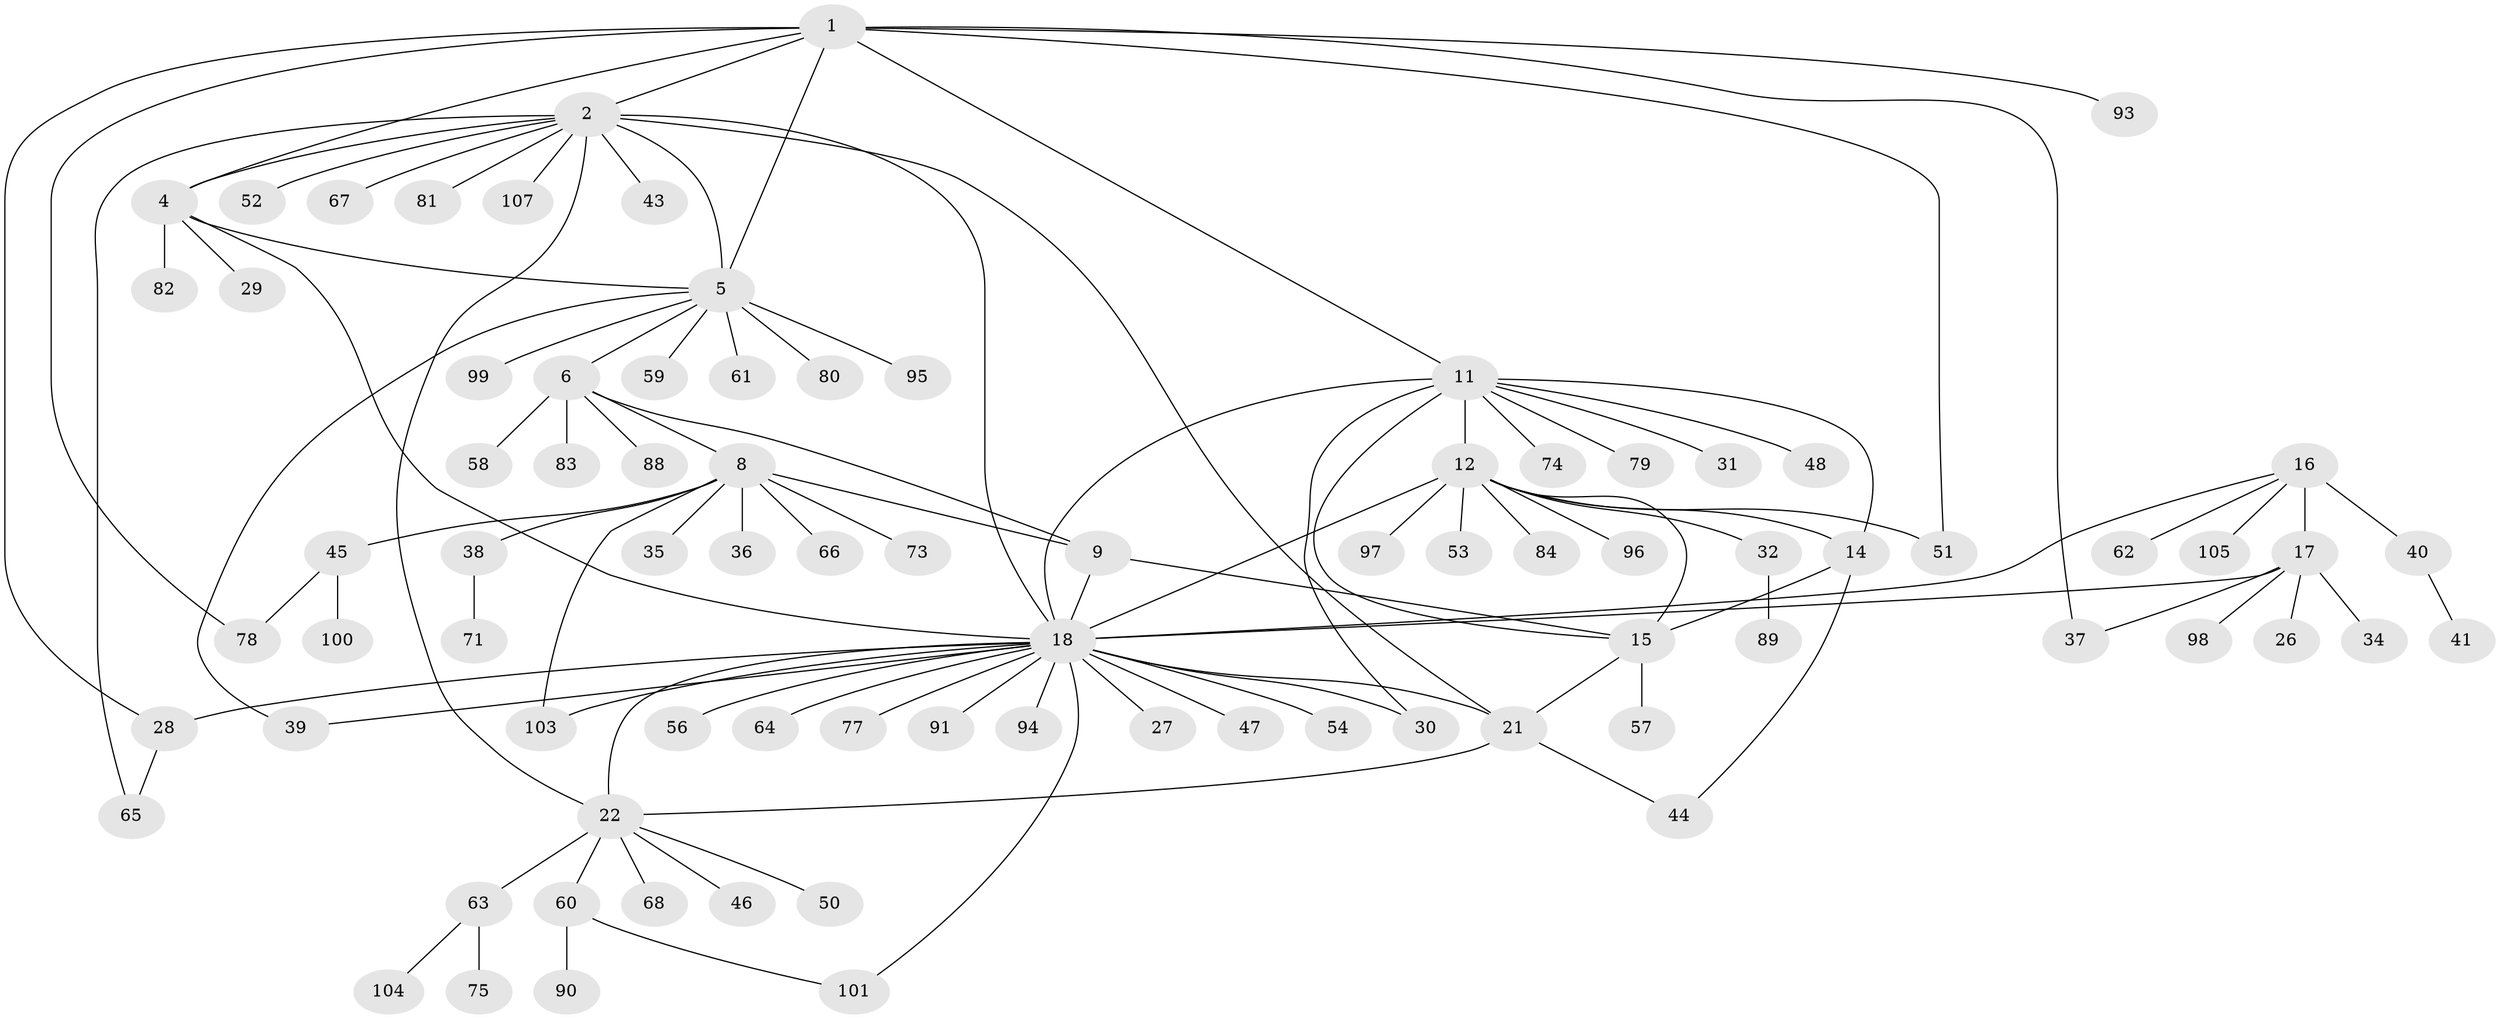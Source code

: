 // original degree distribution, {9: 0.009259259259259259, 11: 0.018518518518518517, 5: 0.07407407407407407, 8: 0.046296296296296294, 12: 0.009259259259259259, 7: 0.027777777777777776, 10: 0.009259259259259259, 6: 0.018518518518518517, 15: 0.009259259259259259, 13: 0.009259259259259259, 1: 0.5370370370370371, 3: 0.018518518518518517, 2: 0.19444444444444445, 4: 0.018518518518518517}
// Generated by graph-tools (version 1.1) at 2025/42/03/06/25 10:42:09]
// undirected, 84 vertices, 110 edges
graph export_dot {
graph [start="1"]
  node [color=gray90,style=filled];
  1 [super="+3"];
  2 [super="+23"];
  4 [super="+55"];
  5 [super="+106"];
  6 [super="+7"];
  8 [super="+10"];
  9 [super="+92"];
  11 [super="+33"];
  12 [super="+13"];
  14;
  15 [super="+42"];
  16 [super="+19"];
  17 [super="+20"];
  18 [super="+25"];
  21 [super="+70"];
  22 [super="+24"];
  26;
  27;
  28;
  29 [super="+69"];
  30;
  31;
  32;
  34;
  35;
  36;
  37;
  38;
  39;
  40;
  41;
  43;
  44 [super="+49"];
  45 [super="+85"];
  46;
  47;
  48;
  50;
  51;
  52;
  53;
  54;
  56;
  57;
  58;
  59 [super="+108"];
  60 [super="+76"];
  61;
  62;
  63 [super="+72"];
  64;
  65 [super="+87"];
  66;
  67;
  68;
  71 [super="+86"];
  73;
  74;
  75;
  77;
  78;
  79;
  80;
  81;
  82;
  83;
  84;
  88;
  89 [super="+102"];
  90;
  91;
  93;
  94;
  95;
  96;
  97;
  98;
  99;
  100;
  101;
  103;
  104;
  105;
  107;
  1 -- 2 [weight=2];
  1 -- 4 [weight=2];
  1 -- 5 [weight=2];
  1 -- 11;
  1 -- 28;
  1 -- 37;
  1 -- 51;
  1 -- 78;
  1 -- 93;
  2 -- 4;
  2 -- 5;
  2 -- 43;
  2 -- 52;
  2 -- 65;
  2 -- 67;
  2 -- 81;
  2 -- 107;
  2 -- 21;
  2 -- 22 [weight=2];
  2 -- 18;
  4 -- 5;
  4 -- 18;
  4 -- 29;
  4 -- 82;
  5 -- 39;
  5 -- 59;
  5 -- 61;
  5 -- 80;
  5 -- 95;
  5 -- 99;
  5 -- 6;
  6 -- 8 [weight=4];
  6 -- 9 [weight=2];
  6 -- 83;
  6 -- 58;
  6 -- 88;
  8 -- 9 [weight=2];
  8 -- 35;
  8 -- 66;
  8 -- 36;
  8 -- 38;
  8 -- 103;
  8 -- 73;
  8 -- 45;
  9 -- 15;
  9 -- 18 [weight=2];
  11 -- 12 [weight=2];
  11 -- 14;
  11 -- 15;
  11 -- 30;
  11 -- 31;
  11 -- 48;
  11 -- 74;
  11 -- 79;
  11 -- 18;
  12 -- 14 [weight=2];
  12 -- 15 [weight=2];
  12 -- 32;
  12 -- 51;
  12 -- 53;
  12 -- 84;
  12 -- 96;
  12 -- 97;
  12 -- 18;
  14 -- 15;
  14 -- 44;
  15 -- 21;
  15 -- 57;
  16 -- 17 [weight=4];
  16 -- 18 [weight=2];
  16 -- 40;
  16 -- 62;
  16 -- 105;
  17 -- 18 [weight=2];
  17 -- 26;
  17 -- 37;
  17 -- 98;
  17 -- 34;
  18 -- 27;
  18 -- 56;
  18 -- 64;
  18 -- 91;
  18 -- 94;
  18 -- 101;
  18 -- 39;
  18 -- 103;
  18 -- 77;
  18 -- 47;
  18 -- 21;
  18 -- 22 [weight=2];
  18 -- 54;
  18 -- 28;
  18 -- 30;
  21 -- 22 [weight=2];
  21 -- 44;
  22 -- 68;
  22 -- 46;
  22 -- 50;
  22 -- 60;
  22 -- 63;
  28 -- 65;
  32 -- 89;
  38 -- 71;
  40 -- 41;
  45 -- 78;
  45 -- 100;
  60 -- 90;
  60 -- 101;
  63 -- 104;
  63 -- 75;
}
